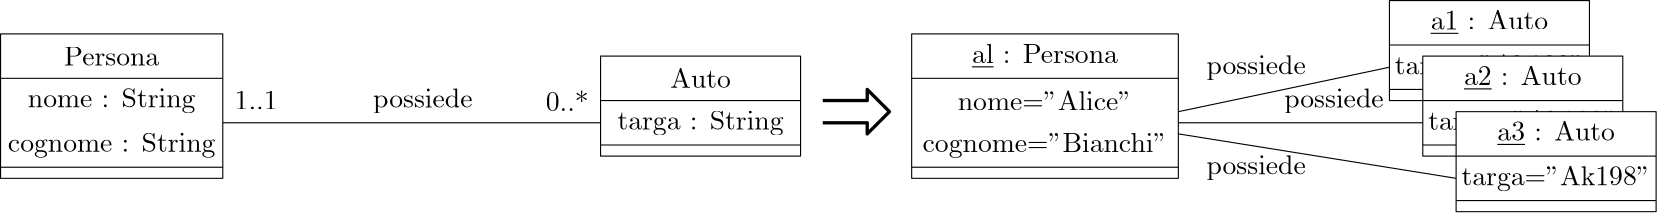 <?xml version="1.0"?>
<!DOCTYPE ipe SYSTEM "ipe.dtd">
<ipe version="70218" creator="Ipe 7.2.28">
<info created="D:20240303192909" modified="D:20240303193823"/>
<ipestyle name="basic">
<symbol name="arrow/arc(spx)">
<path stroke="sym-stroke" fill="sym-stroke" pen="sym-pen">
0 0 m
-1 0.333 l
-1 -0.333 l
h
</path>
</symbol>
<symbol name="arrow/farc(spx)">
<path stroke="sym-stroke" fill="white" pen="sym-pen">
0 0 m
-1 0.333 l
-1 -0.333 l
h
</path>
</symbol>
<symbol name="arrow/ptarc(spx)">
<path stroke="sym-stroke" fill="sym-stroke" pen="sym-pen">
0 0 m
-1 0.333 l
-0.8 0 l
-1 -0.333 l
h
</path>
</symbol>
<symbol name="arrow/fptarc(spx)">
<path stroke="sym-stroke" fill="white" pen="sym-pen">
0 0 m
-1 0.333 l
-0.8 0 l
-1 -0.333 l
h
</path>
</symbol>
<symbol name="mark/circle(sx)" transformations="translations">
<path fill="sym-stroke">
0.6 0 0 0.6 0 0 e
0.4 0 0 0.4 0 0 e
</path>
</symbol>
<symbol name="mark/disk(sx)" transformations="translations">
<path fill="sym-stroke">
0.6 0 0 0.6 0 0 e
</path>
</symbol>
<symbol name="mark/fdisk(sfx)" transformations="translations">
<group>
<path fill="sym-fill">
0.5 0 0 0.5 0 0 e
</path>
<path fill="sym-stroke" fillrule="eofill">
0.6 0 0 0.6 0 0 e
0.4 0 0 0.4 0 0 e
</path>
</group>
</symbol>
<symbol name="mark/box(sx)" transformations="translations">
<path fill="sym-stroke" fillrule="eofill">
-0.6 -0.6 m
0.6 -0.6 l
0.6 0.6 l
-0.6 0.6 l
h
-0.4 -0.4 m
0.4 -0.4 l
0.4 0.4 l
-0.4 0.4 l
h
</path>
</symbol>
<symbol name="mark/square(sx)" transformations="translations">
<path fill="sym-stroke">
-0.6 -0.6 m
0.6 -0.6 l
0.6 0.6 l
-0.6 0.6 l
h
</path>
</symbol>
<symbol name="mark/fsquare(sfx)" transformations="translations">
<group>
<path fill="sym-fill">
-0.5 -0.5 m
0.5 -0.5 l
0.5 0.5 l
-0.5 0.5 l
h
</path>
<path fill="sym-stroke" fillrule="eofill">
-0.6 -0.6 m
0.6 -0.6 l
0.6 0.6 l
-0.6 0.6 l
h
-0.4 -0.4 m
0.4 -0.4 l
0.4 0.4 l
-0.4 0.4 l
h
</path>
</group>
</symbol>
<symbol name="mark/cross(sx)" transformations="translations">
<group>
<path fill="sym-stroke">
-0.43 -0.57 m
0.57 0.43 l
0.43 0.57 l
-0.57 -0.43 l
h
</path>
<path fill="sym-stroke">
-0.43 0.57 m
0.57 -0.43 l
0.43 -0.57 l
-0.57 0.43 l
h
</path>
</group>
</symbol>
<symbol name="arrow/fnormal(spx)">
<path stroke="sym-stroke" fill="white" pen="sym-pen">
0 0 m
-1 0.333 l
-1 -0.333 l
h
</path>
</symbol>
<symbol name="arrow/pointed(spx)">
<path stroke="sym-stroke" fill="sym-stroke" pen="sym-pen">
0 0 m
-1 0.333 l
-0.8 0 l
-1 -0.333 l
h
</path>
</symbol>
<symbol name="arrow/fpointed(spx)">
<path stroke="sym-stroke" fill="white" pen="sym-pen">
0 0 m
-1 0.333 l
-0.8 0 l
-1 -0.333 l
h
</path>
</symbol>
<symbol name="arrow/linear(spx)">
<path stroke="sym-stroke" pen="sym-pen">
-1 0.333 m
0 0 l
-1 -0.333 l
</path>
</symbol>
<symbol name="arrow/fdouble(spx)">
<path stroke="sym-stroke" fill="white" pen="sym-pen">
0 0 m
-1 0.333 l
-1 -0.333 l
h
-1 0 m
-2 0.333 l
-2 -0.333 l
h
</path>
</symbol>
<symbol name="arrow/double(spx)">
<path stroke="sym-stroke" fill="sym-stroke" pen="sym-pen">
0 0 m
-1 0.333 l
-1 -0.333 l
h
-1 0 m
-2 0.333 l
-2 -0.333 l
h
</path>
</symbol>
<symbol name="arrow/mid-normal(spx)">
<path stroke="sym-stroke" fill="sym-stroke" pen="sym-pen">
0.5 0 m
-0.5 0.333 l
-0.5 -0.333 l
h
</path>
</symbol>
<symbol name="arrow/mid-fnormal(spx)">
<path stroke="sym-stroke" fill="white" pen="sym-pen">
0.5 0 m
-0.5 0.333 l
-0.5 -0.333 l
h
</path>
</symbol>
<symbol name="arrow/mid-pointed(spx)">
<path stroke="sym-stroke" fill="sym-stroke" pen="sym-pen">
0.5 0 m
-0.5 0.333 l
-0.3 0 l
-0.5 -0.333 l
h
</path>
</symbol>
<symbol name="arrow/mid-fpointed(spx)">
<path stroke="sym-stroke" fill="white" pen="sym-pen">
0.5 0 m
-0.5 0.333 l
-0.3 0 l
-0.5 -0.333 l
h
</path>
</symbol>
<symbol name="arrow/mid-double(spx)">
<path stroke="sym-stroke" fill="sym-stroke" pen="sym-pen">
1 0 m
0 0.333 l
0 -0.333 l
h
0 0 m
-1 0.333 l
-1 -0.333 l
h
</path>
</symbol>
<symbol name="arrow/mid-fdouble(spx)">
<path stroke="sym-stroke" fill="white" pen="sym-pen">
1 0 m
0 0.333 l
0 -0.333 l
h
0 0 m
-1 0.333 l
-1 -0.333 l
h
</path>
</symbol>
<anglesize name="22.5 deg" value="22.5"/>
<anglesize name="30 deg" value="30"/>
<anglesize name="45 deg" value="45"/>
<anglesize name="60 deg" value="60"/>
<anglesize name="90 deg" value="90"/>
<arrowsize name="large" value="10"/>
<arrowsize name="small" value="5"/>
<arrowsize name="tiny" value="3"/>
<color name="blue" value="0 0 1"/>
<color name="brown" value="0.647 0.165 0.165"/>
<color name="darkblue" value="0 0 0.545"/>
<color name="darkcyan" value="0 0.545 0.545"/>
<color name="darkgray" value="0.663"/>
<color name="darkgreen" value="0 0.392 0"/>
<color name="darkmagenta" value="0.545 0 0.545"/>
<color name="darkorange" value="1 0.549 0"/>
<color name="darkred" value="0.545 0 0"/>
<color name="gold" value="1 0.843 0"/>
<color name="gray" value="0.745"/>
<color name="green" value="0 1 0"/>
<color name="lightblue" value="0.678 0.847 0.902"/>
<color name="lightcyan" value="0.878 1 1"/>
<color name="lightgray" value="0.827"/>
<color name="lightgreen" value="0.565 0.933 0.565"/>
<color name="lightyellow" value="1 1 0.878"/>
<color name="navy" value="0 0 0.502"/>
<color name="orange" value="1 0.647 0"/>
<color name="pink" value="1 0.753 0.796"/>
<color name="purple" value="0.627 0.125 0.941"/>
<color name="red" value="1 0 0"/>
<color name="seagreen" value="0.18 0.545 0.341"/>
<color name="turquoise" value="0.251 0.878 0.816"/>
<color name="violet" value="0.933 0.51 0.933"/>
<color name="yellow" value="1 1 0"/>
<dashstyle name="dash dot dotted" value="[4 2 1 2 1 2] 0"/>
<dashstyle name="dash dotted" value="[4 2 1 2] 0"/>
<dashstyle name="dashed" value="[4] 0"/>
<dashstyle name="dotted" value="[1 3] 0"/>
<gridsize name="10 pts (~3.5 mm)" value="10"/>
<gridsize name="14 pts (~5 mm)" value="14"/>
<gridsize name="16 pts (~6 mm)" value="16"/>
<gridsize name="20 pts (~7 mm)" value="20"/>
<gridsize name="28 pts (~10 mm)" value="28"/>
<gridsize name="32 pts (~12 mm)" value="32"/>
<gridsize name="4 pts" value="4"/>
<gridsize name="56 pts (~20 mm)" value="56"/>
<gridsize name="8 pts (~3 mm)" value="8"/>
<opacity name="10%" value="0.1"/>
<opacity name="30%" value="0.3"/>
<opacity name="50%" value="0.5"/>
<opacity name="75%" value="0.75"/>
<pen name="fat" value="1.2"/>
<pen name="heavier" value="0.8"/>
<pen name="ultrafat" value="2"/>
<symbolsize name="large" value="5"/>
<symbolsize name="small" value="2"/>
<symbolsize name="tiny" value="1.1"/>
<textsize name="Huge" value="\Huge"/>
<textsize name="LARGE" value="\LARGE"/>
<textsize name="Large" value="\Large"/>
<textsize name="footnote" value="\footnotesize"/>
<textsize name="huge" value="\huge"/>
<textsize name="large" value="\large"/>
<textsize name="script" value="\scriptsize"/>
<textsize name="small" value="\small"/>
<textsize name="tiny" value="\tiny"/>
<textstyle name="center" begin="\begin{center}" end="\end{center}"/>
<textstyle name="item" begin="\begin{itemize}\item{}" end="\end{itemize}"/>
<textstyle name="itemize" begin="\begin{itemize}" end="\end{itemize}"/>
<tiling name="falling" angle="-60" step="4" width="1"/>
<tiling name="rising" angle="30" step="4" width="1"/>
</ipestyle>
<page>
<layer name="alpha"/>
<view layers="alpha" active="alpha"/>
<text layer="alpha" matrix="1 0 0 1 124 -32" transformations="translations" pos="192 720" stroke="black" type="label" width="21.863" height="6.808" depth="0" halign="center" valign="center">Auto</text>
<text matrix="1 0 0 1 124 -48" transformations="translations" pos="192 720" stroke="black" type="label" width="59.831" height="6.815" depth="1.93" halign="center" valign="center">targa : String</text>
<path matrix="1 0 0 1 124 -32" stroke="black">
156 696 m
228 696 l
</path>
<path matrix="1 0 0 1 124 -32" stroke="black">
156 712 m
228 712 l
</path>
<path matrix="1 0 0 1 -28 -32" stroke="black">
308 728 m
308 692 l
380 692 l
380 728 l
h
</path>
<text matrix="1 0 0 1 -88 -24" transformations="translations" pos="192 720" stroke="black" type="label" width="34.26" height="6.808" depth="0" halign="center" valign="center">Persona</text>
<text matrix="1 0 0 1 -88 -40" transformations="translations" pos="192 720" stroke="black" type="label" width="60.357" height="6.815" depth="1.93" halign="center" valign="center">nome : String</text>
<text matrix="1 0 0 1 -88 -56" transformations="translations" pos="192 720" stroke="black" type="label" width="74.748" height="6.815" depth="1.93" halign="center" valign="center">cognome : String</text>
<path matrix="1 0 0 1 -428 72" stroke="black">
492 632 m
492 584 l
572 584 l
572 632 l
h
</path>
<path matrix="1 0 0 1 -428 72" stroke="black">
492 616 m
572 616 l
</path>
<path matrix="1 0 0 1 -428 72" stroke="black">
492 584 m
492 580 l
572 580 l
572 584 l
</path>
<text matrix="1 0 0 1 24 -40" transformations="translations" pos="192 720" stroke="black" type="label" width="35.81" height="6.926" depth="1.93" halign="center" valign="center">possiede</text>
<path matrix="1 0 0 1 -204 0" stroke="0">
348 672 m
484 672 l
</path>
<text matrix="1 0 0 1 -36 -40" transformations="translations" pos="192 720" stroke="black" type="label" width="15.497" height="6.42" depth="0" halign="center" valign="center">1..1</text>
<text matrix="1 0 0 1 76 -40" transformations="translations" pos="192 720" stroke="black" type="label" width="15.497" height="7.472" depth="0" halign="center" valign="center">0..*</text>
<text matrix="1 0 0 1 248 -24" transformations="translations" pos="192 720" stroke="black" type="label" width="52.525" height="6.921" depth="1.99" halign="center" valign="center">\underline{al} : Persona</text>
<text matrix="1 0 0 1 248 -40" transformations="translations" pos="192 720" stroke="black" type="label" width="62.82" height="6.918" depth="0" halign="center" valign="center">nome=&quot;Alice&quot;</text>
<text matrix="1 0 0 1 248 -56" transformations="translations" pos="192 720" stroke="black" type="label" width="88.142" height="6.926" depth="1.93" halign="center" valign="center">cognome=&quot;Bianchi&quot;</text>
<path matrix="1 0 0 1 116 156" stroke="black">
276 548 m
276 496 l
372 496 l
372 548 l
h
</path>
<path matrix="1 0 0 1 116 156" stroke="black">
276 532 m
372 532 l
</path>
<path matrix="1 0 0 1 116 156" stroke="black">
276 500 m
372 500 l
</path>
<path matrix="1 0 0 1 284 20" fill="white">
280 696 m
280 660 l
352 660 l
352 696 l
h
</path>
<text matrix="1 0 0 1 408 -12" transformations="translations" pos="192 720" stroke="black" type="label" width="42.341" height="6.81" depth="1.99" halign="center" valign="center">\underline{a1} : Auto</text>
<text matrix="1 0 0 1 408 -28" transformations="translations" pos="192 720" stroke="black" type="label" width="68.106" height="6.926" depth="1.93" halign="center" valign="center">targa=&quot;Ak198&quot;</text>
<path matrix="1 0 0 1 408 -12" stroke="black">
156 696 m
228 696 l
</path>
<path matrix="1 0 0 1 408 -12" stroke="black">
156 712 m
228 712 l
</path>
<path matrix="1 0 0 1 256 -12" stroke="black">
308 728 m
308 692 l
380 692 l
380 728 l
h
</path>
<path matrix="1 0 0 1 296 0" fill="white">
280 696 m
280 660 l
352 660 l
352 696 l
h
</path>
<text matrix="1 0 0 1 420 -32" transformations="translations" pos="192 720" stroke="black" type="label" width="42.341" height="6.81" depth="1.99" halign="center" valign="center">\underline{a2} : Auto</text>
<text matrix="1 0 0 1 420 -48" transformations="translations" pos="192 720" stroke="black" type="label" width="68.106" height="6.926" depth="1.93" halign="center" valign="center">targa=&quot;Ak198&quot;</text>
<path matrix="1 0 0 1 420 -32" stroke="black">
156 696 m
228 696 l
</path>
<path matrix="1 0 0 1 420 -32" stroke="black">
156 712 m
228 712 l
</path>
<path matrix="1 0 0 1 268 -32" stroke="black">
308 728 m
308 692 l
380 692 l
380 728 l
h
</path>
<path matrix="1 0 0 1 308 -20" fill="white">
280 696 m
280 660 l
352 660 l
352 696 l
h
</path>
<text matrix="1 0 0 1 432 -52" transformations="translations" pos="192 720" stroke="black" type="label" width="42.341" height="6.81" depth="1.99" halign="center" valign="center">\underline{a3} : Auto</text>
<text matrix="1 0 0 1 432 -68" transformations="translations" pos="192 720" stroke="black" type="label" width="68.106" height="6.926" depth="1.93" halign="center" valign="center">targa=&quot;Ak198&quot;</text>
<path matrix="1 0 0 1 432 -52" stroke="black">
156 696 m
228 696 l
</path>
<path matrix="1 0 0 1 432 -52" stroke="black">
156 712 m
228 712 l
</path>
<path matrix="1 0 0 1 280 -52" stroke="black">
308 728 m
308 692 l
380 692 l
380 728 l
h
</path>
<path matrix="1 0 0 1 4 0" stroke="0" pen="fat">
356 680 m
372 680 l
372 684 l
380 676 l
372 668 l
372 672 l
356 672 l
</path>
<path stroke="0">
576 672 m
488 672 l
</path>
<path stroke="0">
488 676 m
564 692 l
</path>
<path stroke="0">
488 668 m
588 652 l
</path>
<text matrix="1 0 0 1 324 -28" transformations="translations" pos="192 720" stroke="black" type="label" width="35.81" height="6.926" depth="1.93" halign="center" valign="center">possiede</text>
<text matrix="1 0 0 1 352 -40" transformations="translations" pos="192 720" stroke="black" type="label" width="35.81" height="6.926" depth="1.93" halign="center" valign="center">possiede</text>
<text matrix="1 0 0 1 324 -64" transformations="translations" pos="192 720" stroke="black" type="label" width="35.81" height="6.926" depth="1.93" halign="center" valign="center">possiede</text>
</page>
</ipe>

